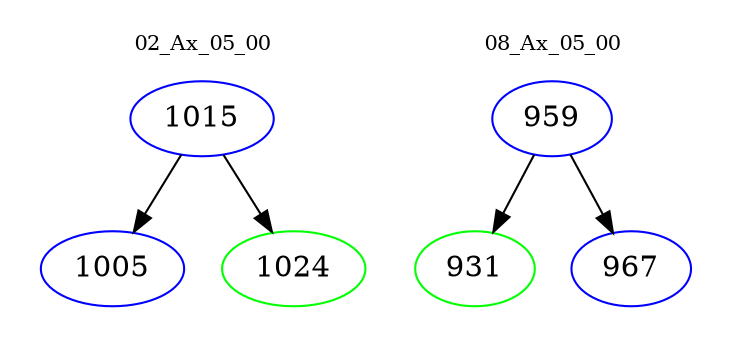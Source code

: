 digraph{
subgraph cluster_0 {
color = white
label = "02_Ax_05_00";
fontsize=10;
T0_1015 [label="1015", color="blue"]
T0_1015 -> T0_1005 [color="black"]
T0_1005 [label="1005", color="blue"]
T0_1015 -> T0_1024 [color="black"]
T0_1024 [label="1024", color="green"]
}
subgraph cluster_1 {
color = white
label = "08_Ax_05_00";
fontsize=10;
T1_959 [label="959", color="blue"]
T1_959 -> T1_931 [color="black"]
T1_931 [label="931", color="green"]
T1_959 -> T1_967 [color="black"]
T1_967 [label="967", color="blue"]
}
}
